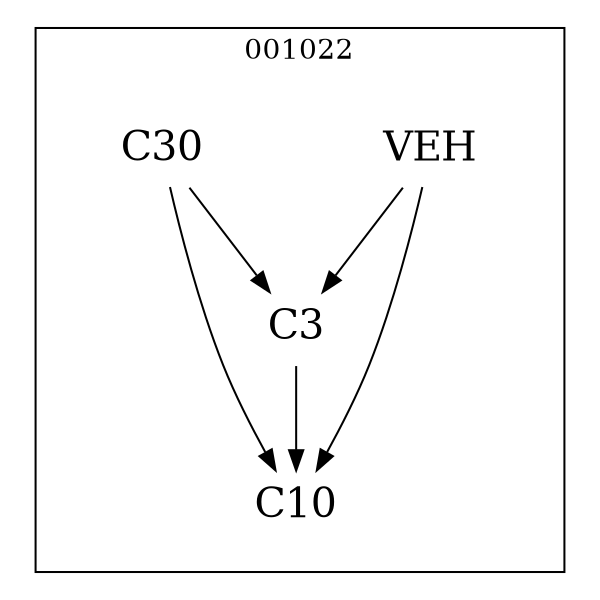 strict digraph DAGS {
	size = "4,4!" ; ratio ="fill"; subgraph cluster_0{
			labeldoc = "t";
			label = "001022";node	[label= VEH, shape = plaintext, fontsize=20] VEH;node	[label= C3, shape = plaintext, fontsize=20] C3;node	[label= C10, shape = plaintext, fontsize=20] C10;node	[label= C30, shape = plaintext, fontsize=20] C30;
VEH->C3;
VEH->C10;
C3->C10;
C30->C3;
C30->C10;
	}}